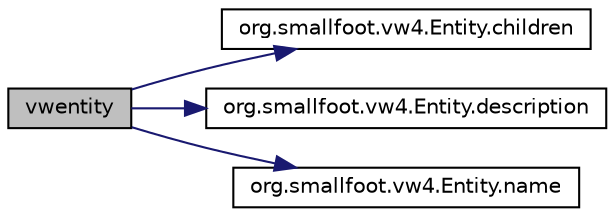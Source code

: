 digraph "vwentity"
{
  edge [fontname="Helvetica",fontsize="10",labelfontname="Helvetica",labelfontsize="10"];
  node [fontname="Helvetica",fontsize="10",shape=record];
  rankdir="LR";
  Node1 [label="vwentity",height=0.2,width=0.4,color="black", fillcolor="grey75", style="filled" fontcolor="black"];
  Node1 -> Node2 [color="midnightblue",fontsize="10",style="solid"];
  Node2 [label="org.smallfoot.vw4.Entity.children",height=0.2,width=0.4,color="black", fillcolor="white", style="filled",URL="$classorg_1_1smallfoot_1_1vw4_1_1Entity.html#a63ef33ad49b88027164e49d1916f409c",tooltip="get a list of child entities (local access to local singleton .children) "];
  Node1 -> Node3 [color="midnightblue",fontsize="10",style="solid"];
  Node3 [label="org.smallfoot.vw4.Entity.description",height=0.2,width=0.4,color="black", fillcolor="white", style="filled",URL="$classorg_1_1smallfoot_1_1vw4_1_1Entity.html#a464a9940ad720e717c25422b41b7845b",tooltip="the description of the entity showing source "];
  Node1 -> Node4 [color="midnightblue",fontsize="10",style="solid"];
  Node4 [label="org.smallfoot.vw4.Entity.name",height=0.2,width=0.4,color="black", fillcolor="white", style="filled",URL="$classorg_1_1smallfoot_1_1vw4_1_1Entity.html#afa2149aced9d90555f788dfc81c23d15",tooltip="unique name of the entity: getter for internal variable "];
}
